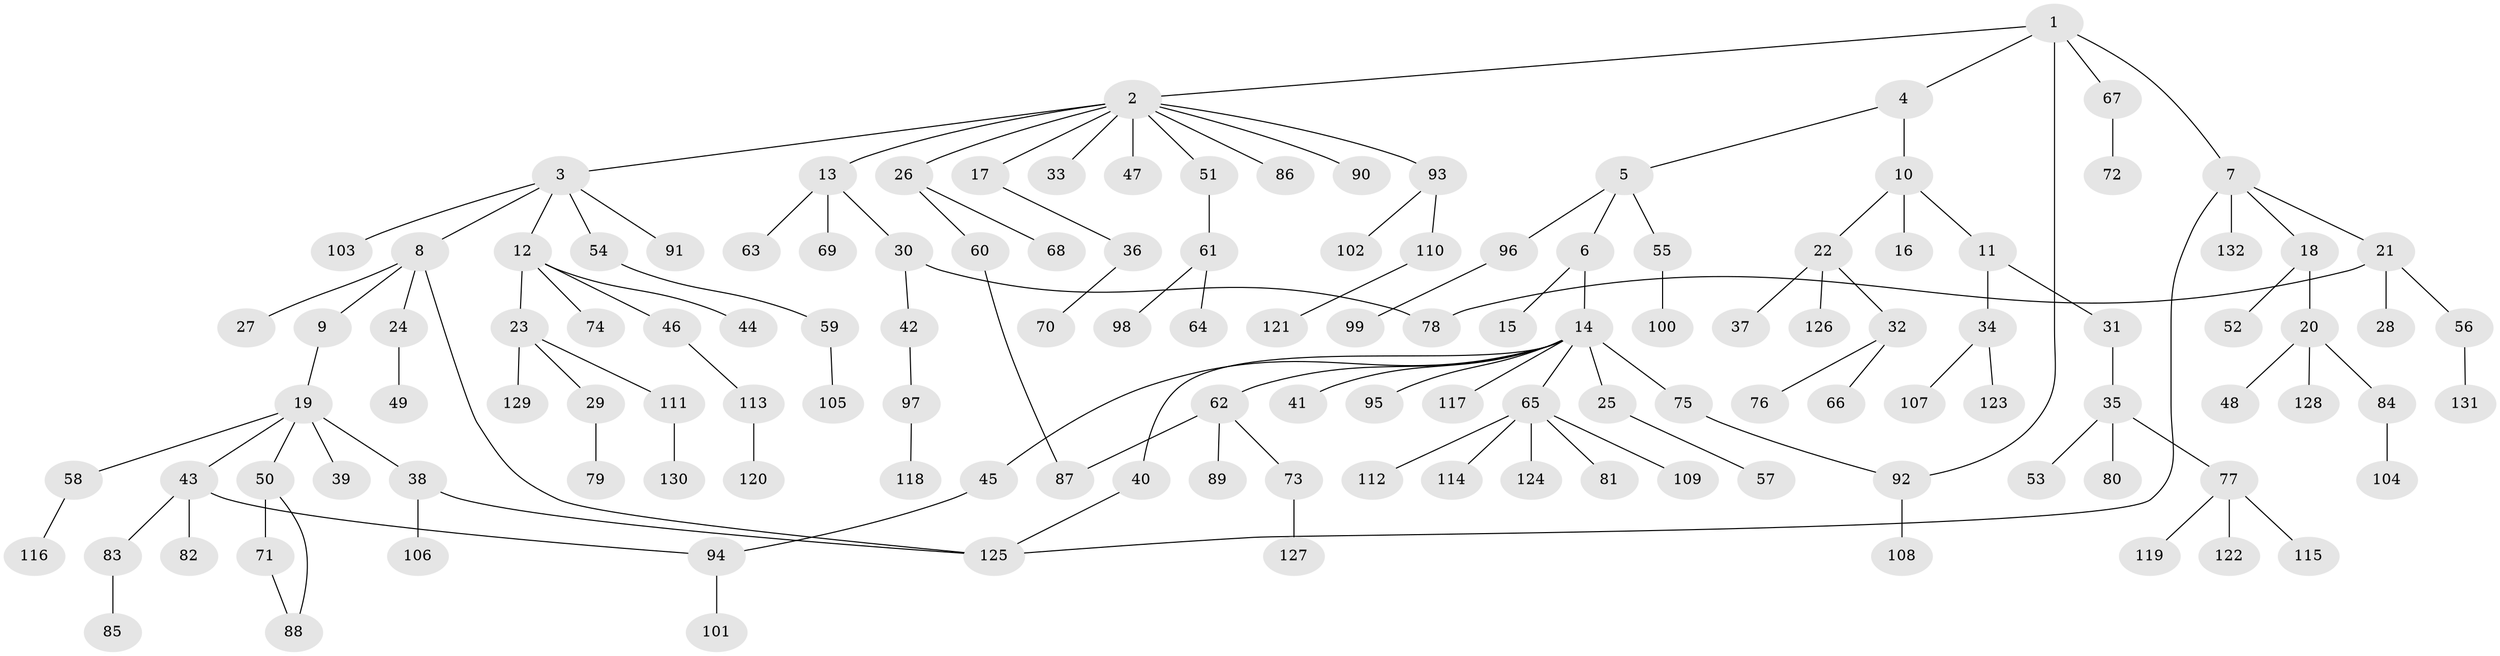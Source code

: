 // Generated by graph-tools (version 1.1) at 2025/41/03/09/25 04:41:25]
// undirected, 132 vertices, 139 edges
graph export_dot {
graph [start="1"]
  node [color=gray90,style=filled];
  1;
  2;
  3;
  4;
  5;
  6;
  7;
  8;
  9;
  10;
  11;
  12;
  13;
  14;
  15;
  16;
  17;
  18;
  19;
  20;
  21;
  22;
  23;
  24;
  25;
  26;
  27;
  28;
  29;
  30;
  31;
  32;
  33;
  34;
  35;
  36;
  37;
  38;
  39;
  40;
  41;
  42;
  43;
  44;
  45;
  46;
  47;
  48;
  49;
  50;
  51;
  52;
  53;
  54;
  55;
  56;
  57;
  58;
  59;
  60;
  61;
  62;
  63;
  64;
  65;
  66;
  67;
  68;
  69;
  70;
  71;
  72;
  73;
  74;
  75;
  76;
  77;
  78;
  79;
  80;
  81;
  82;
  83;
  84;
  85;
  86;
  87;
  88;
  89;
  90;
  91;
  92;
  93;
  94;
  95;
  96;
  97;
  98;
  99;
  100;
  101;
  102;
  103;
  104;
  105;
  106;
  107;
  108;
  109;
  110;
  111;
  112;
  113;
  114;
  115;
  116;
  117;
  118;
  119;
  120;
  121;
  122;
  123;
  124;
  125;
  126;
  127;
  128;
  129;
  130;
  131;
  132;
  1 -- 2;
  1 -- 4;
  1 -- 7;
  1 -- 67;
  1 -- 92;
  2 -- 3;
  2 -- 13;
  2 -- 17;
  2 -- 26;
  2 -- 33;
  2 -- 47;
  2 -- 51;
  2 -- 86;
  2 -- 90;
  2 -- 93;
  3 -- 8;
  3 -- 12;
  3 -- 54;
  3 -- 91;
  3 -- 103;
  4 -- 5;
  4 -- 10;
  5 -- 6;
  5 -- 55;
  5 -- 96;
  6 -- 14;
  6 -- 15;
  7 -- 18;
  7 -- 21;
  7 -- 132;
  7 -- 125;
  8 -- 9;
  8 -- 24;
  8 -- 27;
  8 -- 125;
  9 -- 19;
  10 -- 11;
  10 -- 16;
  10 -- 22;
  11 -- 31;
  11 -- 34;
  12 -- 23;
  12 -- 44;
  12 -- 46;
  12 -- 74;
  13 -- 30;
  13 -- 63;
  13 -- 69;
  14 -- 25;
  14 -- 40;
  14 -- 41;
  14 -- 45;
  14 -- 62;
  14 -- 65;
  14 -- 75;
  14 -- 95;
  14 -- 117;
  17 -- 36;
  18 -- 20;
  18 -- 52;
  19 -- 38;
  19 -- 39;
  19 -- 43;
  19 -- 50;
  19 -- 58;
  20 -- 48;
  20 -- 84;
  20 -- 128;
  21 -- 28;
  21 -- 56;
  21 -- 78;
  22 -- 32;
  22 -- 37;
  22 -- 126;
  23 -- 29;
  23 -- 111;
  23 -- 129;
  24 -- 49;
  25 -- 57;
  26 -- 60;
  26 -- 68;
  29 -- 79;
  30 -- 42;
  30 -- 78;
  31 -- 35;
  32 -- 66;
  32 -- 76;
  34 -- 107;
  34 -- 123;
  35 -- 53;
  35 -- 77;
  35 -- 80;
  36 -- 70;
  38 -- 106;
  38 -- 125;
  40 -- 125;
  42 -- 97;
  43 -- 82;
  43 -- 83;
  43 -- 94;
  45 -- 94;
  46 -- 113;
  50 -- 71;
  50 -- 88;
  51 -- 61;
  54 -- 59;
  55 -- 100;
  56 -- 131;
  58 -- 116;
  59 -- 105;
  60 -- 87;
  61 -- 64;
  61 -- 98;
  62 -- 73;
  62 -- 89;
  62 -- 87;
  65 -- 81;
  65 -- 109;
  65 -- 112;
  65 -- 114;
  65 -- 124;
  67 -- 72;
  71 -- 88;
  73 -- 127;
  75 -- 92;
  77 -- 115;
  77 -- 119;
  77 -- 122;
  83 -- 85;
  84 -- 104;
  92 -- 108;
  93 -- 102;
  93 -- 110;
  94 -- 101;
  96 -- 99;
  97 -- 118;
  110 -- 121;
  111 -- 130;
  113 -- 120;
}
